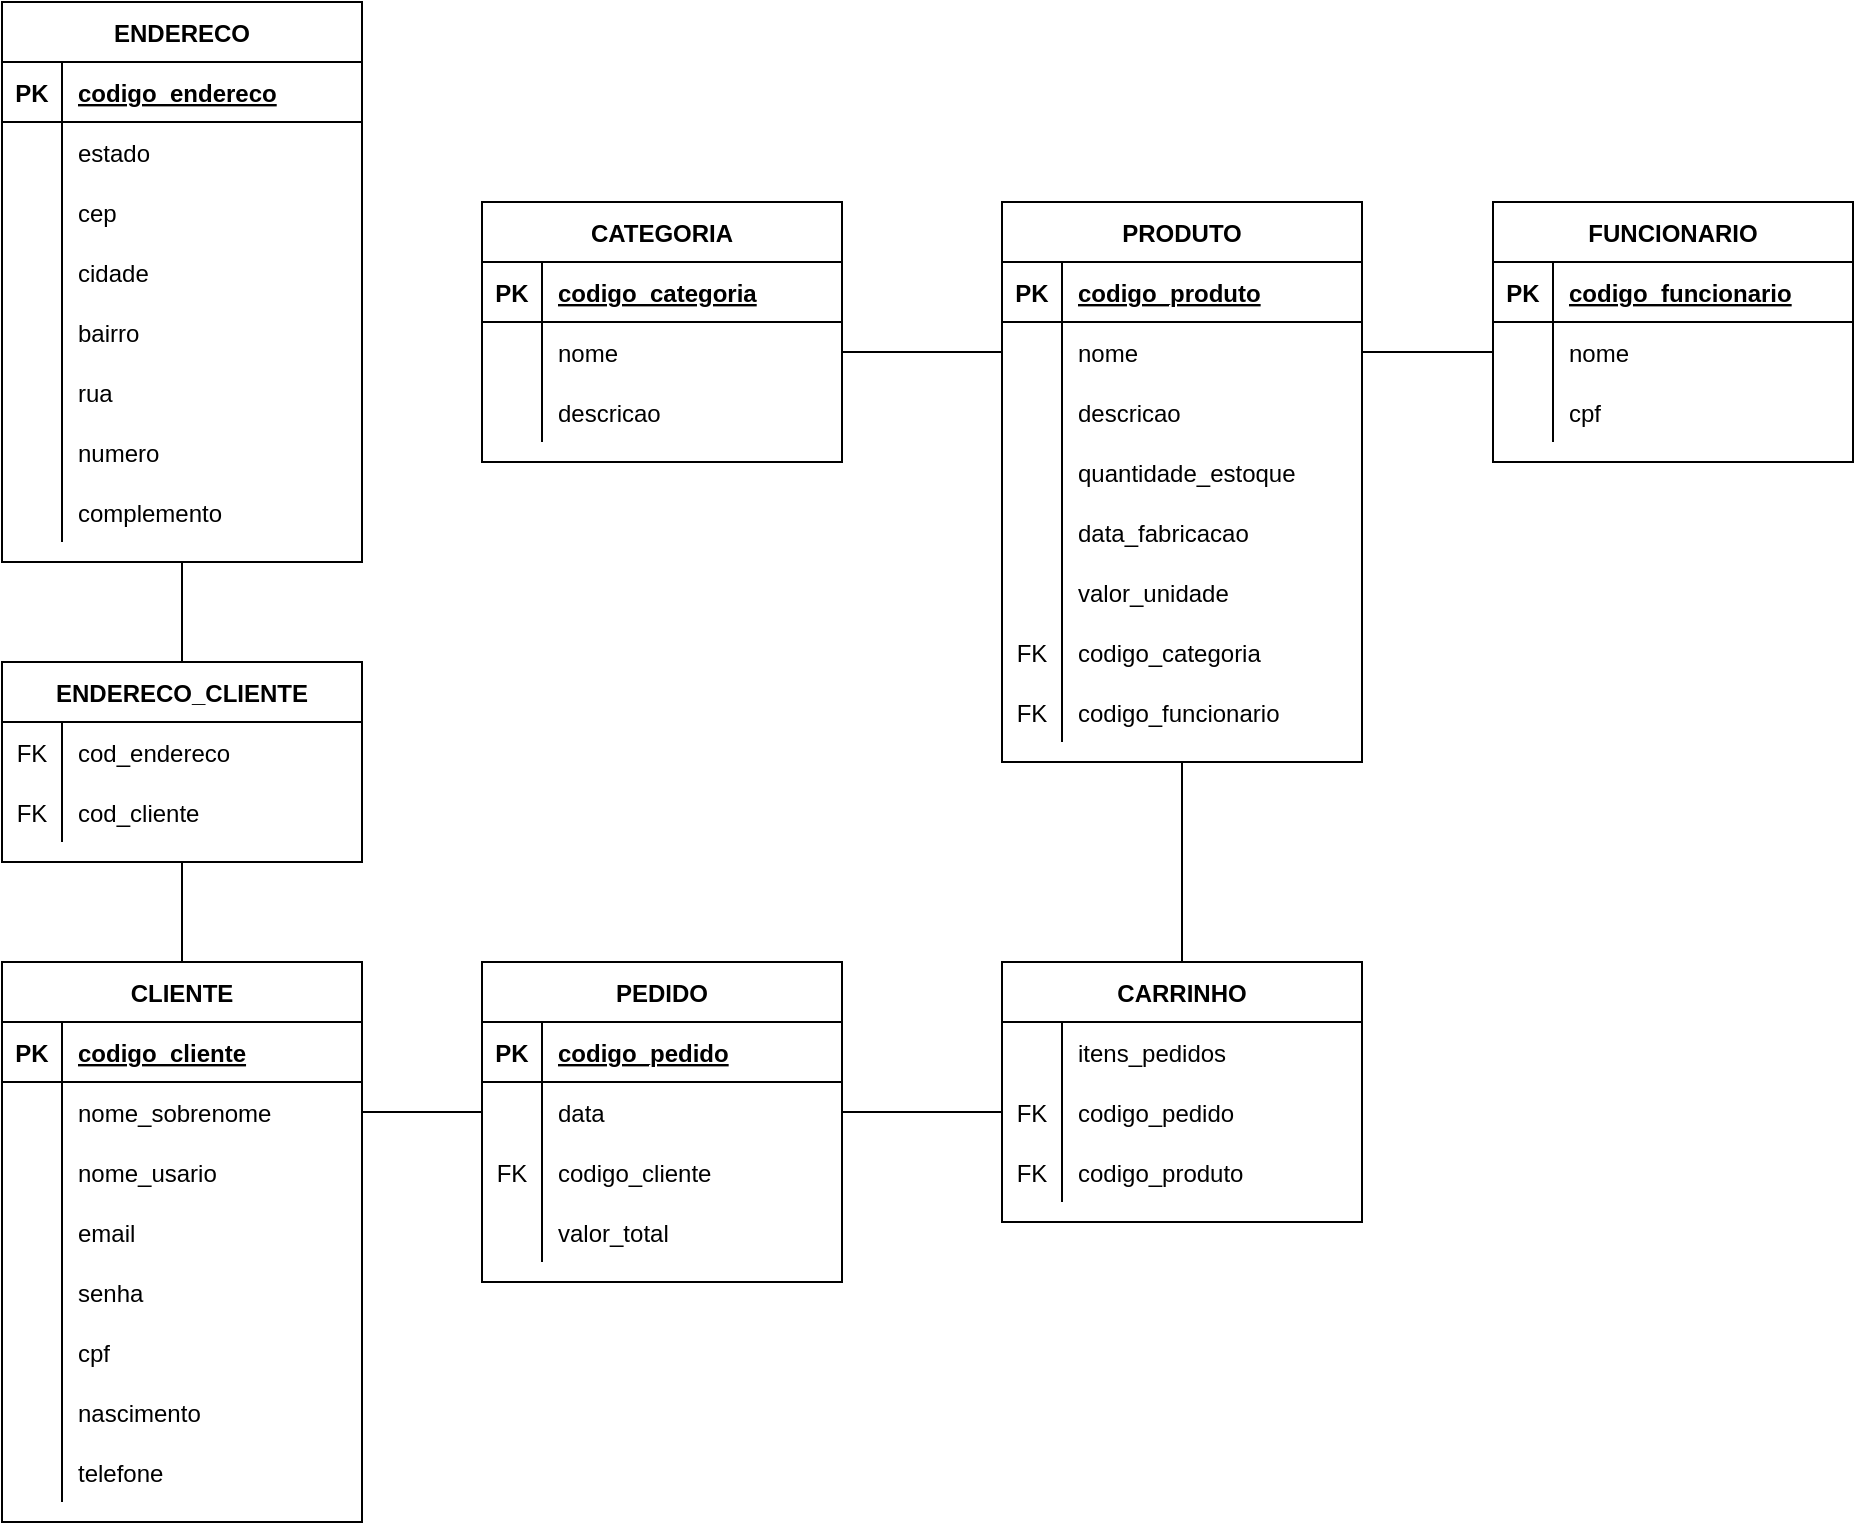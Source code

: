 <mxfile version="13.4.5" type="device"><diagram id="pdXDXyWb_6tBw1nFjPCk" name="Page-1"><mxGraphModel dx="1216" dy="647" grid="1" gridSize="10" guides="1" tooltips="1" connect="1" arrows="1" fold="1" page="1" pageScale="1" pageWidth="1169" pageHeight="827" math="0" shadow="0"><root><mxCell id="0"/><mxCell id="1" parent="0"/><mxCell id="u0mic7NnFkIWYlwhWfp3-160" style="edgeStyle=none;rounded=0;orthogonalLoop=1;jettySize=auto;html=1;exitX=1;exitY=0.5;exitDx=0;exitDy=0;entryX=0;entryY=0.5;entryDx=0;entryDy=0;endArrow=none;endFill=0;" parent="1" source="u0mic7NnFkIWYlwhWfp3-63" target="u0mic7NnFkIWYlwhWfp3-149" edge="1"><mxGeometry relative="1" as="geometry"/></mxCell><mxCell id="u0mic7NnFkIWYlwhWfp3-172" style="edgeStyle=none;rounded=0;orthogonalLoop=1;jettySize=auto;html=1;exitX=0;exitY=0.5;exitDx=0;exitDy=0;entryX=1;entryY=0.5;entryDx=0;entryDy=0;endArrow=none;endFill=0;" parent="1" source="u0mic7NnFkIWYlwhWfp3-18" target="u0mic7NnFkIWYlwhWfp3-44" edge="1"><mxGeometry relative="1" as="geometry"/></mxCell><mxCell id="u0mic7NnFkIWYlwhWfp3-186" style="edgeStyle=none;rounded=0;orthogonalLoop=1;jettySize=auto;html=1;exitX=1;exitY=0.5;exitDx=0;exitDy=0;entryX=0;entryY=0.5;entryDx=0;entryDy=0;endArrow=none;endFill=0;" parent="1" source="u0mic7NnFkIWYlwhWfp3-18" target="u0mic7NnFkIWYlwhWfp3-5" edge="1"><mxGeometry relative="1" as="geometry"/></mxCell><mxCell id="u0mic7NnFkIWYlwhWfp3-177" style="edgeStyle=none;rounded=0;orthogonalLoop=1;jettySize=auto;html=1;exitX=0.5;exitY=0;exitDx=0;exitDy=0;endArrow=none;endFill=0;entryX=0.5;entryY=1;entryDx=0;entryDy=0;" parent="1" source="u0mic7NnFkIWYlwhWfp3-59" target="-XkhY9nQic26ae6Ff87--1" edge="1"><mxGeometry relative="1" as="geometry"><mxPoint x="260" y="490" as="targetPoint"/></mxGeometry></mxCell><mxCell id="VmsHBYmy26fuKLzmlEdq-15" style="edgeStyle=orthogonalEdgeStyle;rounded=0;orthogonalLoop=1;jettySize=auto;html=1;exitX=1;exitY=0.5;exitDx=0;exitDy=0;entryX=0;entryY=0.5;entryDx=0;entryDy=0;endArrow=none;endFill=0;" parent="1" source="u0mic7NnFkIWYlwhWfp3-149" target="VmsHBYmy26fuKLzmlEdq-11" edge="1"><mxGeometry relative="1" as="geometry"><Array as="points"/></mxGeometry></mxCell><mxCell id="HXi-38fkc-qq6W-2RJ7o-1" style="edgeStyle=orthogonalEdgeStyle;rounded=0;orthogonalLoop=1;jettySize=auto;html=1;exitX=0.5;exitY=0;exitDx=0;exitDy=0;entryX=0.5;entryY=1;entryDx=0;entryDy=0;endArrow=none;endFill=0;" parent="1" source="VmsHBYmy26fuKLzmlEdq-1" target="u0mic7NnFkIWYlwhWfp3-14" edge="1"><mxGeometry relative="1" as="geometry"/></mxCell><mxCell id="-XkhY9nQic26ae6Ff87--17" style="edgeStyle=orthogonalEdgeStyle;rounded=0;orthogonalLoop=1;jettySize=auto;html=1;entryX=0.5;entryY=0;entryDx=0;entryDy=0;endArrow=none;endFill=0;" parent="1" source="u0mic7NnFkIWYlwhWfp3-95" target="-XkhY9nQic26ae6Ff87--1" edge="1"><mxGeometry relative="1" as="geometry"/></mxCell><mxCell id="u0mic7NnFkIWYlwhWfp3-95" value="ENDERECO" style="shape=table;startSize=30;container=1;collapsible=1;childLayout=tableLayout;fixedRows=1;rowLines=0;fontStyle=1;align=center;resizeLast=1;" parent="1" vertex="1"><mxGeometry x="170" y="50" width="180" height="280" as="geometry"/></mxCell><mxCell id="u0mic7NnFkIWYlwhWfp3-96" value="" style="shape=partialRectangle;collapsible=0;dropTarget=0;pointerEvents=0;fillColor=none;top=0;left=0;bottom=1;right=0;points=[[0,0.5],[1,0.5]];portConstraint=eastwest;" parent="u0mic7NnFkIWYlwhWfp3-95" vertex="1"><mxGeometry y="30" width="180" height="30" as="geometry"/></mxCell><mxCell id="u0mic7NnFkIWYlwhWfp3-97" value="PK" style="shape=partialRectangle;connectable=0;fillColor=none;top=0;left=0;bottom=0;right=0;fontStyle=1;overflow=hidden;" parent="u0mic7NnFkIWYlwhWfp3-96" vertex="1"><mxGeometry width="30" height="30" as="geometry"/></mxCell><mxCell id="u0mic7NnFkIWYlwhWfp3-98" value="codigo_endereco" style="shape=partialRectangle;connectable=0;fillColor=none;top=0;left=0;bottom=0;right=0;align=left;spacingLeft=6;fontStyle=5;overflow=hidden;" parent="u0mic7NnFkIWYlwhWfp3-96" vertex="1"><mxGeometry x="30" width="150" height="30" as="geometry"/></mxCell><mxCell id="u0mic7NnFkIWYlwhWfp3-99" value="" style="shape=partialRectangle;collapsible=0;dropTarget=0;pointerEvents=0;fillColor=none;top=0;left=0;bottom=0;right=0;points=[[0,0.5],[1,0.5]];portConstraint=eastwest;" parent="u0mic7NnFkIWYlwhWfp3-95" vertex="1"><mxGeometry y="60" width="180" height="30" as="geometry"/></mxCell><mxCell id="u0mic7NnFkIWYlwhWfp3-100" value="" style="shape=partialRectangle;connectable=0;fillColor=none;top=0;left=0;bottom=0;right=0;editable=1;overflow=hidden;" parent="u0mic7NnFkIWYlwhWfp3-99" vertex="1"><mxGeometry width="30" height="30" as="geometry"/></mxCell><mxCell id="u0mic7NnFkIWYlwhWfp3-101" value="estado" style="shape=partialRectangle;connectable=0;fillColor=none;top=0;left=0;bottom=0;right=0;align=left;spacingLeft=6;overflow=hidden;" parent="u0mic7NnFkIWYlwhWfp3-99" vertex="1"><mxGeometry x="30" width="150" height="30" as="geometry"/></mxCell><mxCell id="u0mic7NnFkIWYlwhWfp3-113" value="" style="shape=partialRectangle;collapsible=0;dropTarget=0;pointerEvents=0;fillColor=none;top=0;left=0;bottom=0;right=0;points=[[0,0.5],[1,0.5]];portConstraint=eastwest;" parent="u0mic7NnFkIWYlwhWfp3-95" vertex="1"><mxGeometry y="90" width="180" height="30" as="geometry"/></mxCell><mxCell id="u0mic7NnFkIWYlwhWfp3-114" value="" style="shape=partialRectangle;connectable=0;fillColor=none;top=0;left=0;bottom=0;right=0;editable=1;overflow=hidden;" parent="u0mic7NnFkIWYlwhWfp3-113" vertex="1"><mxGeometry width="30" height="30" as="geometry"/></mxCell><mxCell id="u0mic7NnFkIWYlwhWfp3-115" value="cep" style="shape=partialRectangle;connectable=0;fillColor=none;top=0;left=0;bottom=0;right=0;align=left;spacingLeft=6;overflow=hidden;" parent="u0mic7NnFkIWYlwhWfp3-113" vertex="1"><mxGeometry x="30" width="150" height="30" as="geometry"/></mxCell><mxCell id="u0mic7NnFkIWYlwhWfp3-102" value="" style="shape=partialRectangle;collapsible=0;dropTarget=0;pointerEvents=0;fillColor=none;top=0;left=0;bottom=0;right=0;points=[[0,0.5],[1,0.5]];portConstraint=eastwest;" parent="u0mic7NnFkIWYlwhWfp3-95" vertex="1"><mxGeometry y="120" width="180" height="30" as="geometry"/></mxCell><mxCell id="u0mic7NnFkIWYlwhWfp3-103" value="" style="shape=partialRectangle;connectable=0;fillColor=none;top=0;left=0;bottom=0;right=0;editable=1;overflow=hidden;" parent="u0mic7NnFkIWYlwhWfp3-102" vertex="1"><mxGeometry width="30" height="30" as="geometry"/></mxCell><mxCell id="u0mic7NnFkIWYlwhWfp3-104" value="cidade" style="shape=partialRectangle;connectable=0;fillColor=none;top=0;left=0;bottom=0;right=0;align=left;spacingLeft=6;overflow=hidden;" parent="u0mic7NnFkIWYlwhWfp3-102" vertex="1"><mxGeometry x="30" width="150" height="30" as="geometry"/></mxCell><mxCell id="u0mic7NnFkIWYlwhWfp3-105" value="" style="shape=partialRectangle;collapsible=0;dropTarget=0;pointerEvents=0;fillColor=none;top=0;left=0;bottom=0;right=0;points=[[0,0.5],[1,0.5]];portConstraint=eastwest;" parent="u0mic7NnFkIWYlwhWfp3-95" vertex="1"><mxGeometry y="150" width="180" height="30" as="geometry"/></mxCell><mxCell id="u0mic7NnFkIWYlwhWfp3-106" value="" style="shape=partialRectangle;connectable=0;fillColor=none;top=0;left=0;bottom=0;right=0;editable=1;overflow=hidden;" parent="u0mic7NnFkIWYlwhWfp3-105" vertex="1"><mxGeometry width="30" height="30" as="geometry"/></mxCell><mxCell id="u0mic7NnFkIWYlwhWfp3-107" value="bairro" style="shape=partialRectangle;connectable=0;fillColor=none;top=0;left=0;bottom=0;right=0;align=left;spacingLeft=6;overflow=hidden;" parent="u0mic7NnFkIWYlwhWfp3-105" vertex="1"><mxGeometry x="30" width="150" height="30" as="geometry"/></mxCell><mxCell id="u0mic7NnFkIWYlwhWfp3-121" value="" style="shape=partialRectangle;collapsible=0;dropTarget=0;pointerEvents=0;fillColor=none;top=0;left=0;bottom=0;right=0;points=[[0,0.5],[1,0.5]];portConstraint=eastwest;" parent="u0mic7NnFkIWYlwhWfp3-95" vertex="1"><mxGeometry y="180" width="180" height="30" as="geometry"/></mxCell><mxCell id="u0mic7NnFkIWYlwhWfp3-122" value="" style="shape=partialRectangle;connectable=0;fillColor=none;top=0;left=0;bottom=0;right=0;editable=1;overflow=hidden;" parent="u0mic7NnFkIWYlwhWfp3-121" vertex="1"><mxGeometry width="30" height="30" as="geometry"/></mxCell><mxCell id="u0mic7NnFkIWYlwhWfp3-123" value="rua" style="shape=partialRectangle;connectable=0;fillColor=none;top=0;left=0;bottom=0;right=0;align=left;spacingLeft=6;overflow=hidden;" parent="u0mic7NnFkIWYlwhWfp3-121" vertex="1"><mxGeometry x="30" width="150" height="30" as="geometry"/></mxCell><mxCell id="u0mic7NnFkIWYlwhWfp3-117" value="" style="shape=partialRectangle;collapsible=0;dropTarget=0;pointerEvents=0;fillColor=none;top=0;left=0;bottom=0;right=0;points=[[0,0.5],[1,0.5]];portConstraint=eastwest;" parent="u0mic7NnFkIWYlwhWfp3-95" vertex="1"><mxGeometry y="210" width="180" height="30" as="geometry"/></mxCell><mxCell id="u0mic7NnFkIWYlwhWfp3-118" value="" style="shape=partialRectangle;connectable=0;fillColor=none;top=0;left=0;bottom=0;right=0;editable=1;overflow=hidden;" parent="u0mic7NnFkIWYlwhWfp3-117" vertex="1"><mxGeometry width="30" height="30" as="geometry"/></mxCell><mxCell id="u0mic7NnFkIWYlwhWfp3-119" value="numero" style="shape=partialRectangle;connectable=0;fillColor=none;top=0;left=0;bottom=0;right=0;align=left;spacingLeft=6;overflow=hidden;" parent="u0mic7NnFkIWYlwhWfp3-117" vertex="1"><mxGeometry x="30" width="150" height="30" as="geometry"/></mxCell><mxCell id="u0mic7NnFkIWYlwhWfp3-109" value="" style="shape=partialRectangle;collapsible=0;dropTarget=0;pointerEvents=0;fillColor=none;top=0;left=0;bottom=0;right=0;points=[[0,0.5],[1,0.5]];portConstraint=eastwest;" parent="u0mic7NnFkIWYlwhWfp3-95" vertex="1"><mxGeometry y="240" width="180" height="30" as="geometry"/></mxCell><mxCell id="u0mic7NnFkIWYlwhWfp3-110" value="" style="shape=partialRectangle;connectable=0;fillColor=none;top=0;left=0;bottom=0;right=0;editable=1;overflow=hidden;" parent="u0mic7NnFkIWYlwhWfp3-109" vertex="1"><mxGeometry width="30" height="30" as="geometry"/></mxCell><mxCell id="u0mic7NnFkIWYlwhWfp3-111" value="complemento" style="shape=partialRectangle;connectable=0;fillColor=none;top=0;left=0;bottom=0;right=0;align=left;spacingLeft=6;overflow=hidden;" parent="u0mic7NnFkIWYlwhWfp3-109" vertex="1"><mxGeometry x="30" width="150" height="30" as="geometry"/></mxCell><mxCell id="u0mic7NnFkIWYlwhWfp3-59" value="CLIENTE" style="shape=table;startSize=30;container=1;collapsible=1;childLayout=tableLayout;fixedRows=1;rowLines=0;fontStyle=1;align=center;resizeLast=1;" parent="1" vertex="1"><mxGeometry x="170" y="530" width="180" height="280" as="geometry"/></mxCell><mxCell id="u0mic7NnFkIWYlwhWfp3-60" value="" style="shape=partialRectangle;collapsible=0;dropTarget=0;pointerEvents=0;fillColor=none;top=0;left=0;bottom=1;right=0;points=[[0,0.5],[1,0.5]];portConstraint=eastwest;" parent="u0mic7NnFkIWYlwhWfp3-59" vertex="1"><mxGeometry y="30" width="180" height="30" as="geometry"/></mxCell><mxCell id="u0mic7NnFkIWYlwhWfp3-61" value="PK" style="shape=partialRectangle;connectable=0;fillColor=none;top=0;left=0;bottom=0;right=0;fontStyle=1;overflow=hidden;" parent="u0mic7NnFkIWYlwhWfp3-60" vertex="1"><mxGeometry width="30" height="30" as="geometry"/></mxCell><mxCell id="u0mic7NnFkIWYlwhWfp3-62" value="codigo_cliente" style="shape=partialRectangle;connectable=0;fillColor=none;top=0;left=0;bottom=0;right=0;align=left;spacingLeft=6;fontStyle=5;overflow=hidden;" parent="u0mic7NnFkIWYlwhWfp3-60" vertex="1"><mxGeometry x="30" width="150" height="30" as="geometry"/></mxCell><mxCell id="u0mic7NnFkIWYlwhWfp3-63" value="" style="shape=partialRectangle;collapsible=0;dropTarget=0;pointerEvents=0;fillColor=none;top=0;left=0;bottom=0;right=0;points=[[0,0.5],[1,0.5]];portConstraint=eastwest;" parent="u0mic7NnFkIWYlwhWfp3-59" vertex="1"><mxGeometry y="60" width="180" height="30" as="geometry"/></mxCell><mxCell id="u0mic7NnFkIWYlwhWfp3-64" value="" style="shape=partialRectangle;connectable=0;fillColor=none;top=0;left=0;bottom=0;right=0;editable=1;overflow=hidden;" parent="u0mic7NnFkIWYlwhWfp3-63" vertex="1"><mxGeometry width="30" height="30" as="geometry"/></mxCell><mxCell id="u0mic7NnFkIWYlwhWfp3-65" value="nome_sobrenome" style="shape=partialRectangle;connectable=0;fillColor=none;top=0;left=0;bottom=0;right=0;align=left;spacingLeft=6;overflow=hidden;" parent="u0mic7NnFkIWYlwhWfp3-63" vertex="1"><mxGeometry x="30" width="150" height="30" as="geometry"/></mxCell><mxCell id="u0mic7NnFkIWYlwhWfp3-66" value="" style="shape=partialRectangle;collapsible=0;dropTarget=0;pointerEvents=0;fillColor=none;top=0;left=0;bottom=0;right=0;points=[[0,0.5],[1,0.5]];portConstraint=eastwest;" parent="u0mic7NnFkIWYlwhWfp3-59" vertex="1"><mxGeometry y="90" width="180" height="30" as="geometry"/></mxCell><mxCell id="u0mic7NnFkIWYlwhWfp3-67" value="" style="shape=partialRectangle;connectable=0;fillColor=none;top=0;left=0;bottom=0;right=0;editable=1;overflow=hidden;" parent="u0mic7NnFkIWYlwhWfp3-66" vertex="1"><mxGeometry width="30" height="30" as="geometry"/></mxCell><mxCell id="u0mic7NnFkIWYlwhWfp3-68" value="nome_usario" style="shape=partialRectangle;connectable=0;fillColor=none;top=0;left=0;bottom=0;right=0;align=left;spacingLeft=6;overflow=hidden;" parent="u0mic7NnFkIWYlwhWfp3-66" vertex="1"><mxGeometry x="30" width="150" height="30" as="geometry"/></mxCell><mxCell id="u0mic7NnFkIWYlwhWfp3-69" value="" style="shape=partialRectangle;collapsible=0;dropTarget=0;pointerEvents=0;fillColor=none;top=0;left=0;bottom=0;right=0;points=[[0,0.5],[1,0.5]];portConstraint=eastwest;" parent="u0mic7NnFkIWYlwhWfp3-59" vertex="1"><mxGeometry y="120" width="180" height="30" as="geometry"/></mxCell><mxCell id="u0mic7NnFkIWYlwhWfp3-70" value="" style="shape=partialRectangle;connectable=0;fillColor=none;top=0;left=0;bottom=0;right=0;editable=1;overflow=hidden;" parent="u0mic7NnFkIWYlwhWfp3-69" vertex="1"><mxGeometry width="30" height="30" as="geometry"/></mxCell><mxCell id="u0mic7NnFkIWYlwhWfp3-71" value="email" style="shape=partialRectangle;connectable=0;fillColor=none;top=0;left=0;bottom=0;right=0;align=left;spacingLeft=6;overflow=hidden;" parent="u0mic7NnFkIWYlwhWfp3-69" vertex="1"><mxGeometry x="30" width="150" height="30" as="geometry"/></mxCell><mxCell id="dEAwOZTdjnJbomzO_OFk-2" value="" style="shape=partialRectangle;collapsible=0;dropTarget=0;pointerEvents=0;fillColor=none;top=0;left=0;bottom=0;right=0;points=[[0,0.5],[1,0.5]];portConstraint=eastwest;" parent="u0mic7NnFkIWYlwhWfp3-59" vertex="1"><mxGeometry y="150" width="180" height="30" as="geometry"/></mxCell><mxCell id="dEAwOZTdjnJbomzO_OFk-3" value="" style="shape=partialRectangle;connectable=0;fillColor=none;top=0;left=0;bottom=0;right=0;editable=1;overflow=hidden;" parent="dEAwOZTdjnJbomzO_OFk-2" vertex="1"><mxGeometry width="30" height="30" as="geometry"/></mxCell><mxCell id="dEAwOZTdjnJbomzO_OFk-4" value="senha" style="shape=partialRectangle;connectable=0;fillColor=none;top=0;left=0;bottom=0;right=0;align=left;spacingLeft=6;overflow=hidden;" parent="dEAwOZTdjnJbomzO_OFk-2" vertex="1"><mxGeometry x="30" width="150" height="30" as="geometry"/></mxCell><mxCell id="u0mic7NnFkIWYlwhWfp3-72" value="" style="shape=partialRectangle;collapsible=0;dropTarget=0;pointerEvents=0;fillColor=none;top=0;left=0;bottom=0;right=0;points=[[0,0.5],[1,0.5]];portConstraint=eastwest;" parent="u0mic7NnFkIWYlwhWfp3-59" vertex="1"><mxGeometry y="180" width="180" height="30" as="geometry"/></mxCell><mxCell id="u0mic7NnFkIWYlwhWfp3-73" value="" style="shape=partialRectangle;connectable=0;fillColor=none;top=0;left=0;bottom=0;right=0;editable=1;overflow=hidden;" parent="u0mic7NnFkIWYlwhWfp3-72" vertex="1"><mxGeometry width="30" height="30" as="geometry"/></mxCell><mxCell id="u0mic7NnFkIWYlwhWfp3-74" value="cpf" style="shape=partialRectangle;connectable=0;fillColor=none;top=0;left=0;bottom=0;right=0;align=left;spacingLeft=6;overflow=hidden;" parent="u0mic7NnFkIWYlwhWfp3-72" vertex="1"><mxGeometry x="30" width="150" height="30" as="geometry"/></mxCell><mxCell id="u0mic7NnFkIWYlwhWfp3-75" value="" style="shape=partialRectangle;collapsible=0;dropTarget=0;pointerEvents=0;fillColor=none;top=0;left=0;bottom=0;right=0;points=[[0,0.5],[1,0.5]];portConstraint=eastwest;" parent="u0mic7NnFkIWYlwhWfp3-59" vertex="1"><mxGeometry y="210" width="180" height="30" as="geometry"/></mxCell><mxCell id="u0mic7NnFkIWYlwhWfp3-76" value="" style="shape=partialRectangle;connectable=0;fillColor=none;top=0;left=0;bottom=0;right=0;editable=1;overflow=hidden;" parent="u0mic7NnFkIWYlwhWfp3-75" vertex="1"><mxGeometry width="30" height="30" as="geometry"/></mxCell><mxCell id="u0mic7NnFkIWYlwhWfp3-77" value="nascimento" style="shape=partialRectangle;connectable=0;fillColor=none;top=0;left=0;bottom=0;right=0;align=left;spacingLeft=6;overflow=hidden;" parent="u0mic7NnFkIWYlwhWfp3-75" vertex="1"><mxGeometry x="30" width="150" height="30" as="geometry"/></mxCell><mxCell id="u0mic7NnFkIWYlwhWfp3-137" value="" style="shape=partialRectangle;collapsible=0;dropTarget=0;pointerEvents=0;fillColor=none;top=0;left=0;bottom=0;right=0;points=[[0,0.5],[1,0.5]];portConstraint=eastwest;" parent="u0mic7NnFkIWYlwhWfp3-59" vertex="1"><mxGeometry y="240" width="180" height="30" as="geometry"/></mxCell><mxCell id="u0mic7NnFkIWYlwhWfp3-138" value="" style="shape=partialRectangle;connectable=0;fillColor=none;top=0;left=0;bottom=0;right=0;editable=1;overflow=hidden;" parent="u0mic7NnFkIWYlwhWfp3-137" vertex="1"><mxGeometry width="30" height="30" as="geometry"/></mxCell><mxCell id="u0mic7NnFkIWYlwhWfp3-139" value="telefone" style="shape=partialRectangle;connectable=0;fillColor=none;top=0;left=0;bottom=0;right=0;align=left;spacingLeft=6;overflow=hidden;" parent="u0mic7NnFkIWYlwhWfp3-137" vertex="1"><mxGeometry x="30" width="150" height="30" as="geometry"/></mxCell><mxCell id="u0mic7NnFkIWYlwhWfp3-82" value="PEDIDO" style="shape=table;startSize=30;container=1;collapsible=1;childLayout=tableLayout;fixedRows=1;rowLines=0;fontStyle=1;align=center;resizeLast=1;" parent="1" vertex="1"><mxGeometry x="410" y="530" width="180" height="160" as="geometry"/></mxCell><mxCell id="u0mic7NnFkIWYlwhWfp3-83" value="" style="shape=partialRectangle;collapsible=0;dropTarget=0;pointerEvents=0;fillColor=none;top=0;left=0;bottom=1;right=0;points=[[0,0.5],[1,0.5]];portConstraint=eastwest;" parent="u0mic7NnFkIWYlwhWfp3-82" vertex="1"><mxGeometry y="30" width="180" height="30" as="geometry"/></mxCell><mxCell id="u0mic7NnFkIWYlwhWfp3-84" value="PK" style="shape=partialRectangle;connectable=0;fillColor=none;top=0;left=0;bottom=0;right=0;fontStyle=1;overflow=hidden;" parent="u0mic7NnFkIWYlwhWfp3-83" vertex="1"><mxGeometry width="30" height="30" as="geometry"/></mxCell><mxCell id="u0mic7NnFkIWYlwhWfp3-85" value="codigo_pedido" style="shape=partialRectangle;connectable=0;fillColor=none;top=0;left=0;bottom=0;right=0;align=left;spacingLeft=6;fontStyle=5;overflow=hidden;" parent="u0mic7NnFkIWYlwhWfp3-83" vertex="1"><mxGeometry x="30" width="150" height="30" as="geometry"/></mxCell><mxCell id="u0mic7NnFkIWYlwhWfp3-149" value="" style="shape=partialRectangle;collapsible=0;dropTarget=0;pointerEvents=0;fillColor=none;top=0;left=0;bottom=0;right=0;points=[[0,0.5],[1,0.5]];portConstraint=eastwest;" parent="u0mic7NnFkIWYlwhWfp3-82" vertex="1"><mxGeometry y="60" width="180" height="30" as="geometry"/></mxCell><mxCell id="u0mic7NnFkIWYlwhWfp3-150" value="" style="shape=partialRectangle;connectable=0;fillColor=none;top=0;left=0;bottom=0;right=0;editable=1;overflow=hidden;" parent="u0mic7NnFkIWYlwhWfp3-149" vertex="1"><mxGeometry width="30" height="30" as="geometry"/></mxCell><mxCell id="u0mic7NnFkIWYlwhWfp3-151" value="data" style="shape=partialRectangle;connectable=0;fillColor=none;top=0;left=0;bottom=0;right=0;align=left;spacingLeft=6;overflow=hidden;" parent="u0mic7NnFkIWYlwhWfp3-149" vertex="1"><mxGeometry x="30" width="150" height="30" as="geometry"/></mxCell><mxCell id="u0mic7NnFkIWYlwhWfp3-167" value="" style="shape=partialRectangle;collapsible=0;dropTarget=0;pointerEvents=0;fillColor=none;top=0;left=0;bottom=0;right=0;points=[[0,0.5],[1,0.5]];portConstraint=eastwest;" parent="u0mic7NnFkIWYlwhWfp3-82" vertex="1"><mxGeometry y="90" width="180" height="30" as="geometry"/></mxCell><mxCell id="u0mic7NnFkIWYlwhWfp3-168" value="FK" style="shape=partialRectangle;connectable=0;fillColor=none;top=0;left=0;bottom=0;right=0;fontStyle=0;overflow=hidden;" parent="u0mic7NnFkIWYlwhWfp3-167" vertex="1"><mxGeometry width="30" height="30" as="geometry"/></mxCell><mxCell id="u0mic7NnFkIWYlwhWfp3-169" value="codigo_cliente" style="shape=partialRectangle;connectable=0;fillColor=none;top=0;left=0;bottom=0;right=0;align=left;spacingLeft=6;fontStyle=0;overflow=hidden;" parent="u0mic7NnFkIWYlwhWfp3-167" vertex="1"><mxGeometry x="30" width="150" height="30" as="geometry"/></mxCell><mxCell id="-XkhY9nQic26ae6Ff87--52" value="" style="shape=partialRectangle;collapsible=0;dropTarget=0;pointerEvents=0;fillColor=none;top=0;left=0;bottom=0;right=0;points=[[0,0.5],[1,0.5]];portConstraint=eastwest;" parent="u0mic7NnFkIWYlwhWfp3-82" vertex="1"><mxGeometry y="120" width="180" height="30" as="geometry"/></mxCell><mxCell id="-XkhY9nQic26ae6Ff87--53" value="" style="shape=partialRectangle;connectable=0;fillColor=none;top=0;left=0;bottom=0;right=0;editable=1;overflow=hidden;" parent="-XkhY9nQic26ae6Ff87--52" vertex="1"><mxGeometry width="30" height="30" as="geometry"/></mxCell><mxCell id="-XkhY9nQic26ae6Ff87--54" value="valor_total" style="shape=partialRectangle;connectable=0;fillColor=none;top=0;left=0;bottom=0;right=0;align=left;spacingLeft=6;overflow=hidden;" parent="-XkhY9nQic26ae6Ff87--52" vertex="1"><mxGeometry x="30" width="150" height="30" as="geometry"/></mxCell><mxCell id="-XkhY9nQic26ae6Ff87--1" value="ENDERECO_CLIENTE" style="shape=table;startSize=30;container=1;collapsible=1;childLayout=tableLayout;fixedRows=1;rowLines=0;fontStyle=1;align=center;resizeLast=1;" parent="1" vertex="1"><mxGeometry x="170" y="380" width="180" height="100" as="geometry"/></mxCell><mxCell id="-XkhY9nQic26ae6Ff87--5" value="" style="shape=partialRectangle;collapsible=0;dropTarget=0;pointerEvents=0;fillColor=none;top=0;left=0;bottom=0;right=0;points=[[0,0.5],[1,0.5]];portConstraint=eastwest;" parent="-XkhY9nQic26ae6Ff87--1" vertex="1"><mxGeometry y="30" width="180" height="30" as="geometry"/></mxCell><mxCell id="-XkhY9nQic26ae6Ff87--6" value="FK" style="shape=partialRectangle;connectable=0;fillColor=none;top=0;left=0;bottom=0;right=0;editable=1;overflow=hidden;" parent="-XkhY9nQic26ae6Ff87--5" vertex="1"><mxGeometry width="30" height="30" as="geometry"/></mxCell><mxCell id="-XkhY9nQic26ae6Ff87--7" value="cod_endereco" style="shape=partialRectangle;connectable=0;fillColor=none;top=0;left=0;bottom=0;right=0;align=left;spacingLeft=6;overflow=hidden;" parent="-XkhY9nQic26ae6Ff87--5" vertex="1"><mxGeometry x="30" width="150" height="30" as="geometry"/></mxCell><mxCell id="-XkhY9nQic26ae6Ff87--8" value="" style="shape=partialRectangle;collapsible=0;dropTarget=0;pointerEvents=0;fillColor=none;top=0;left=0;bottom=0;right=0;points=[[0,0.5],[1,0.5]];portConstraint=eastwest;" parent="-XkhY9nQic26ae6Ff87--1" vertex="1"><mxGeometry y="60" width="180" height="30" as="geometry"/></mxCell><mxCell id="-XkhY9nQic26ae6Ff87--9" value="FK" style="shape=partialRectangle;connectable=0;fillColor=none;top=0;left=0;bottom=0;right=0;editable=1;overflow=hidden;" parent="-XkhY9nQic26ae6Ff87--8" vertex="1"><mxGeometry width="30" height="30" as="geometry"/></mxCell><mxCell id="-XkhY9nQic26ae6Ff87--10" value="cod_cliente" style="shape=partialRectangle;connectable=0;fillColor=none;top=0;left=0;bottom=0;right=0;align=left;spacingLeft=6;overflow=hidden;" parent="-XkhY9nQic26ae6Ff87--8" vertex="1"><mxGeometry x="30" width="150" height="30" as="geometry"/></mxCell><mxCell id="u0mic7NnFkIWYlwhWfp3-1" value="FUNCIONARIO" style="shape=table;startSize=30;container=1;collapsible=1;childLayout=tableLayout;fixedRows=1;rowLines=0;fontStyle=1;align=center;resizeLast=1;" parent="1" vertex="1"><mxGeometry x="915.5" y="150" width="180" height="130" as="geometry"/></mxCell><mxCell id="u0mic7NnFkIWYlwhWfp3-2" value="" style="shape=partialRectangle;collapsible=0;dropTarget=0;pointerEvents=0;fillColor=none;top=0;left=0;bottom=1;right=0;points=[[0,0.5],[1,0.5]];portConstraint=eastwest;" parent="u0mic7NnFkIWYlwhWfp3-1" vertex="1"><mxGeometry y="30" width="180" height="30" as="geometry"/></mxCell><mxCell id="u0mic7NnFkIWYlwhWfp3-3" value="PK" style="shape=partialRectangle;connectable=0;fillColor=none;top=0;left=0;bottom=0;right=0;fontStyle=1;overflow=hidden;" parent="u0mic7NnFkIWYlwhWfp3-2" vertex="1"><mxGeometry width="30" height="30" as="geometry"/></mxCell><mxCell id="u0mic7NnFkIWYlwhWfp3-4" value="codigo_funcionario" style="shape=partialRectangle;connectable=0;fillColor=none;top=0;left=0;bottom=0;right=0;align=left;spacingLeft=6;fontStyle=5;overflow=hidden;" parent="u0mic7NnFkIWYlwhWfp3-2" vertex="1"><mxGeometry x="30" width="150" height="30" as="geometry"/></mxCell><mxCell id="u0mic7NnFkIWYlwhWfp3-5" value="" style="shape=partialRectangle;collapsible=0;dropTarget=0;pointerEvents=0;fillColor=none;top=0;left=0;bottom=0;right=0;points=[[0,0.5],[1,0.5]];portConstraint=eastwest;" parent="u0mic7NnFkIWYlwhWfp3-1" vertex="1"><mxGeometry y="60" width="180" height="30" as="geometry"/></mxCell><mxCell id="u0mic7NnFkIWYlwhWfp3-6" value="" style="shape=partialRectangle;connectable=0;fillColor=none;top=0;left=0;bottom=0;right=0;editable=1;overflow=hidden;" parent="u0mic7NnFkIWYlwhWfp3-5" vertex="1"><mxGeometry width="30" height="30" as="geometry"/></mxCell><mxCell id="u0mic7NnFkIWYlwhWfp3-7" value="nome" style="shape=partialRectangle;connectable=0;fillColor=none;top=0;left=0;bottom=0;right=0;align=left;spacingLeft=6;overflow=hidden;" parent="u0mic7NnFkIWYlwhWfp3-5" vertex="1"><mxGeometry x="30" width="150" height="30" as="geometry"/></mxCell><mxCell id="u0mic7NnFkIWYlwhWfp3-8" value="" style="shape=partialRectangle;collapsible=0;dropTarget=0;pointerEvents=0;fillColor=none;top=0;left=0;bottom=0;right=0;points=[[0,0.5],[1,0.5]];portConstraint=eastwest;" parent="u0mic7NnFkIWYlwhWfp3-1" vertex="1"><mxGeometry y="90" width="180" height="30" as="geometry"/></mxCell><mxCell id="u0mic7NnFkIWYlwhWfp3-9" value="" style="shape=partialRectangle;connectable=0;fillColor=none;top=0;left=0;bottom=0;right=0;editable=1;overflow=hidden;" parent="u0mic7NnFkIWYlwhWfp3-8" vertex="1"><mxGeometry width="30" height="30" as="geometry"/></mxCell><mxCell id="u0mic7NnFkIWYlwhWfp3-10" value="cpf" style="shape=partialRectangle;connectable=0;fillColor=none;top=0;left=0;bottom=0;right=0;align=left;spacingLeft=6;overflow=hidden;" parent="u0mic7NnFkIWYlwhWfp3-8" vertex="1"><mxGeometry x="30" width="150" height="30" as="geometry"/></mxCell><mxCell id="u0mic7NnFkIWYlwhWfp3-40" value="CATEGORIA" style="shape=table;startSize=30;container=1;collapsible=1;childLayout=tableLayout;fixedRows=1;rowLines=0;fontStyle=1;align=center;resizeLast=1;" parent="1" vertex="1"><mxGeometry x="410" y="150" width="180" height="130" as="geometry"/></mxCell><mxCell id="u0mic7NnFkIWYlwhWfp3-41" value="" style="shape=partialRectangle;collapsible=0;dropTarget=0;pointerEvents=0;fillColor=none;top=0;left=0;bottom=1;right=0;points=[[0,0.5],[1,0.5]];portConstraint=eastwest;" parent="u0mic7NnFkIWYlwhWfp3-40" vertex="1"><mxGeometry y="30" width="180" height="30" as="geometry"/></mxCell><mxCell id="u0mic7NnFkIWYlwhWfp3-42" value="PK" style="shape=partialRectangle;connectable=0;fillColor=none;top=0;left=0;bottom=0;right=0;fontStyle=1;overflow=hidden;" parent="u0mic7NnFkIWYlwhWfp3-41" vertex="1"><mxGeometry width="30" height="30" as="geometry"/></mxCell><mxCell id="u0mic7NnFkIWYlwhWfp3-43" value="codigo_categoria" style="shape=partialRectangle;connectable=0;fillColor=none;top=0;left=0;bottom=0;right=0;align=left;spacingLeft=6;fontStyle=5;overflow=hidden;" parent="u0mic7NnFkIWYlwhWfp3-41" vertex="1"><mxGeometry x="30" width="150" height="30" as="geometry"/></mxCell><mxCell id="u0mic7NnFkIWYlwhWfp3-44" value="" style="shape=partialRectangle;collapsible=0;dropTarget=0;pointerEvents=0;fillColor=none;top=0;left=0;bottom=0;right=0;points=[[0,0.5],[1,0.5]];portConstraint=eastwest;" parent="u0mic7NnFkIWYlwhWfp3-40" vertex="1"><mxGeometry y="60" width="180" height="30" as="geometry"/></mxCell><mxCell id="u0mic7NnFkIWYlwhWfp3-45" value="" style="shape=partialRectangle;connectable=0;fillColor=none;top=0;left=0;bottom=0;right=0;editable=1;overflow=hidden;" parent="u0mic7NnFkIWYlwhWfp3-44" vertex="1"><mxGeometry width="30" height="30" as="geometry"/></mxCell><mxCell id="u0mic7NnFkIWYlwhWfp3-46" value="nome" style="shape=partialRectangle;connectable=0;fillColor=none;top=0;left=0;bottom=0;right=0;align=left;spacingLeft=6;overflow=hidden;" parent="u0mic7NnFkIWYlwhWfp3-44" vertex="1"><mxGeometry x="30" width="150" height="30" as="geometry"/></mxCell><mxCell id="u0mic7NnFkIWYlwhWfp3-47" value="" style="shape=partialRectangle;collapsible=0;dropTarget=0;pointerEvents=0;fillColor=none;top=0;left=0;bottom=0;right=0;points=[[0,0.5],[1,0.5]];portConstraint=eastwest;" parent="u0mic7NnFkIWYlwhWfp3-40" vertex="1"><mxGeometry y="90" width="180" height="30" as="geometry"/></mxCell><mxCell id="u0mic7NnFkIWYlwhWfp3-48" value="" style="shape=partialRectangle;connectable=0;fillColor=none;top=0;left=0;bottom=0;right=0;editable=1;overflow=hidden;" parent="u0mic7NnFkIWYlwhWfp3-47" vertex="1"><mxGeometry width="30" height="30" as="geometry"/></mxCell><mxCell id="u0mic7NnFkIWYlwhWfp3-49" value="descricao" style="shape=partialRectangle;connectable=0;fillColor=none;top=0;left=0;bottom=0;right=0;align=left;spacingLeft=6;overflow=hidden;" parent="u0mic7NnFkIWYlwhWfp3-47" vertex="1"><mxGeometry x="30" width="150" height="30" as="geometry"/></mxCell><mxCell id="u0mic7NnFkIWYlwhWfp3-14" value="PRODUTO" style="shape=table;startSize=30;container=1;collapsible=1;childLayout=tableLayout;fixedRows=1;rowLines=0;fontStyle=1;align=center;resizeLast=1;" parent="1" vertex="1"><mxGeometry x="670" y="150" width="180" height="280" as="geometry"/></mxCell><mxCell id="u0mic7NnFkIWYlwhWfp3-15" value="" style="shape=partialRectangle;collapsible=0;dropTarget=0;pointerEvents=0;fillColor=none;top=0;left=0;bottom=1;right=0;points=[[0,0.5],[1,0.5]];portConstraint=eastwest;" parent="u0mic7NnFkIWYlwhWfp3-14" vertex="1"><mxGeometry y="30" width="180" height="30" as="geometry"/></mxCell><mxCell id="u0mic7NnFkIWYlwhWfp3-16" value="PK" style="shape=partialRectangle;connectable=0;fillColor=none;top=0;left=0;bottom=0;right=0;fontStyle=1;overflow=hidden;" parent="u0mic7NnFkIWYlwhWfp3-15" vertex="1"><mxGeometry width="30" height="30" as="geometry"/></mxCell><mxCell id="u0mic7NnFkIWYlwhWfp3-17" value="codigo_produto" style="shape=partialRectangle;connectable=0;fillColor=none;top=0;left=0;bottom=0;right=0;align=left;spacingLeft=6;fontStyle=5;overflow=hidden;" parent="u0mic7NnFkIWYlwhWfp3-15" vertex="1"><mxGeometry x="30" width="150" height="30" as="geometry"/></mxCell><mxCell id="u0mic7NnFkIWYlwhWfp3-18" value="" style="shape=partialRectangle;collapsible=0;dropTarget=0;pointerEvents=0;fillColor=none;top=0;left=0;bottom=0;right=0;points=[[0,0.5],[1,0.5]];portConstraint=eastwest;" parent="u0mic7NnFkIWYlwhWfp3-14" vertex="1"><mxGeometry y="60" width="180" height="30" as="geometry"/></mxCell><mxCell id="u0mic7NnFkIWYlwhWfp3-19" value="" style="shape=partialRectangle;connectable=0;fillColor=none;top=0;left=0;bottom=0;right=0;editable=1;overflow=hidden;" parent="u0mic7NnFkIWYlwhWfp3-18" vertex="1"><mxGeometry width="30" height="30" as="geometry"/></mxCell><mxCell id="u0mic7NnFkIWYlwhWfp3-20" value="nome" style="shape=partialRectangle;connectable=0;fillColor=none;top=0;left=0;bottom=0;right=0;align=left;spacingLeft=6;overflow=hidden;" parent="u0mic7NnFkIWYlwhWfp3-18" vertex="1"><mxGeometry x="30" width="150" height="30" as="geometry"/></mxCell><mxCell id="u0mic7NnFkIWYlwhWfp3-21" value="" style="shape=partialRectangle;collapsible=0;dropTarget=0;pointerEvents=0;fillColor=none;top=0;left=0;bottom=0;right=0;points=[[0,0.5],[1,0.5]];portConstraint=eastwest;" parent="u0mic7NnFkIWYlwhWfp3-14" vertex="1"><mxGeometry y="90" width="180" height="30" as="geometry"/></mxCell><mxCell id="u0mic7NnFkIWYlwhWfp3-22" value="" style="shape=partialRectangle;connectable=0;fillColor=none;top=0;left=0;bottom=0;right=0;editable=1;overflow=hidden;" parent="u0mic7NnFkIWYlwhWfp3-21" vertex="1"><mxGeometry width="30" height="30" as="geometry"/></mxCell><mxCell id="u0mic7NnFkIWYlwhWfp3-23" value="descricao" style="shape=partialRectangle;connectable=0;fillColor=none;top=0;left=0;bottom=0;right=0;align=left;spacingLeft=6;overflow=hidden;" parent="u0mic7NnFkIWYlwhWfp3-21" vertex="1"><mxGeometry x="30" width="150" height="30" as="geometry"/></mxCell><mxCell id="u0mic7NnFkIWYlwhWfp3-37" value="" style="shape=partialRectangle;collapsible=0;dropTarget=0;pointerEvents=0;fillColor=none;top=0;left=0;bottom=0;right=0;points=[[0,0.5],[1,0.5]];portConstraint=eastwest;" parent="u0mic7NnFkIWYlwhWfp3-14" vertex="1"><mxGeometry y="120" width="180" height="30" as="geometry"/></mxCell><mxCell id="u0mic7NnFkIWYlwhWfp3-38" value="" style="shape=partialRectangle;connectable=0;fillColor=none;top=0;left=0;bottom=0;right=0;editable=1;overflow=hidden;" parent="u0mic7NnFkIWYlwhWfp3-37" vertex="1"><mxGeometry width="30" height="30" as="geometry"/></mxCell><mxCell id="u0mic7NnFkIWYlwhWfp3-39" value="quantidade_estoque" style="shape=partialRectangle;connectable=0;fillColor=none;top=0;left=0;bottom=0;right=0;align=left;spacingLeft=6;overflow=hidden;" parent="u0mic7NnFkIWYlwhWfp3-37" vertex="1"><mxGeometry x="30" width="150" height="30" as="geometry"/></mxCell><mxCell id="u0mic7NnFkIWYlwhWfp3-33" value="" style="shape=partialRectangle;collapsible=0;dropTarget=0;pointerEvents=0;fillColor=none;top=0;left=0;bottom=0;right=0;points=[[0,0.5],[1,0.5]];portConstraint=eastwest;" parent="u0mic7NnFkIWYlwhWfp3-14" vertex="1"><mxGeometry y="150" width="180" height="30" as="geometry"/></mxCell><mxCell id="u0mic7NnFkIWYlwhWfp3-34" value="" style="shape=partialRectangle;connectable=0;fillColor=none;top=0;left=0;bottom=0;right=0;editable=1;overflow=hidden;" parent="u0mic7NnFkIWYlwhWfp3-33" vertex="1"><mxGeometry width="30" height="30" as="geometry"/></mxCell><mxCell id="u0mic7NnFkIWYlwhWfp3-35" value="data_fabricacao" style="shape=partialRectangle;connectable=0;fillColor=none;top=0;left=0;bottom=0;right=0;align=left;spacingLeft=6;overflow=hidden;" parent="u0mic7NnFkIWYlwhWfp3-33" vertex="1"><mxGeometry x="30" width="150" height="30" as="geometry"/></mxCell><mxCell id="u0mic7NnFkIWYlwhWfp3-29" value="" style="shape=partialRectangle;collapsible=0;dropTarget=0;pointerEvents=0;fillColor=none;top=0;left=0;bottom=0;right=0;points=[[0,0.5],[1,0.5]];portConstraint=eastwest;" parent="u0mic7NnFkIWYlwhWfp3-14" vertex="1"><mxGeometry y="180" width="180" height="30" as="geometry"/></mxCell><mxCell id="u0mic7NnFkIWYlwhWfp3-30" value="" style="shape=partialRectangle;connectable=0;fillColor=none;top=0;left=0;bottom=0;right=0;editable=1;overflow=hidden;" parent="u0mic7NnFkIWYlwhWfp3-29" vertex="1"><mxGeometry width="30" height="30" as="geometry"/></mxCell><mxCell id="u0mic7NnFkIWYlwhWfp3-31" value="valor_unidade" style="shape=partialRectangle;connectable=0;fillColor=none;top=0;left=0;bottom=0;right=0;align=left;spacingLeft=6;overflow=hidden;" parent="u0mic7NnFkIWYlwhWfp3-29" vertex="1"><mxGeometry x="30" width="150" height="30" as="geometry"/></mxCell><mxCell id="u0mic7NnFkIWYlwhWfp3-174" value="" style="shape=partialRectangle;collapsible=0;dropTarget=0;pointerEvents=0;fillColor=none;top=0;left=0;bottom=0;right=0;points=[[0,0.5],[1,0.5]];portConstraint=eastwest;" parent="u0mic7NnFkIWYlwhWfp3-14" vertex="1"><mxGeometry y="210" width="180" height="30" as="geometry"/></mxCell><mxCell id="u0mic7NnFkIWYlwhWfp3-175" value="FK" style="shape=partialRectangle;connectable=0;fillColor=none;top=0;left=0;bottom=0;right=0;fontStyle=0;overflow=hidden;" parent="u0mic7NnFkIWYlwhWfp3-174" vertex="1"><mxGeometry width="30" height="30" as="geometry"/></mxCell><mxCell id="u0mic7NnFkIWYlwhWfp3-176" value="codigo_categoria" style="shape=partialRectangle;connectable=0;fillColor=none;top=0;left=0;bottom=0;right=0;align=left;spacingLeft=6;fontStyle=0;overflow=hidden;" parent="u0mic7NnFkIWYlwhWfp3-174" vertex="1"><mxGeometry x="30" width="150" height="30" as="geometry"/></mxCell><mxCell id="u0mic7NnFkIWYlwhWfp3-188" value="" style="shape=partialRectangle;collapsible=0;dropTarget=0;pointerEvents=0;fillColor=none;top=0;left=0;bottom=0;right=0;points=[[0,0.5],[1,0.5]];portConstraint=eastwest;" parent="u0mic7NnFkIWYlwhWfp3-14" vertex="1"><mxGeometry y="240" width="180" height="30" as="geometry"/></mxCell><mxCell id="u0mic7NnFkIWYlwhWfp3-189" value="FK" style="shape=partialRectangle;connectable=0;fillColor=none;top=0;left=0;bottom=0;right=0;fontStyle=0;overflow=hidden;" parent="u0mic7NnFkIWYlwhWfp3-188" vertex="1"><mxGeometry width="30" height="30" as="geometry"/></mxCell><mxCell id="u0mic7NnFkIWYlwhWfp3-190" value="codigo_funcionario" style="shape=partialRectangle;connectable=0;fillColor=none;top=0;left=0;bottom=0;right=0;align=left;spacingLeft=6;fontStyle=0;overflow=hidden;" parent="u0mic7NnFkIWYlwhWfp3-188" vertex="1"><mxGeometry x="30" width="150" height="30" as="geometry"/></mxCell><mxCell id="VmsHBYmy26fuKLzmlEdq-1" value="CARRINHO" style="shape=table;startSize=30;container=1;collapsible=1;childLayout=tableLayout;fixedRows=1;rowLines=0;fontStyle=1;align=center;resizeLast=1;" parent="1" vertex="1"><mxGeometry x="670" y="530" width="180" height="130" as="geometry"/></mxCell><mxCell id="VmsHBYmy26fuKLzmlEdq-5" value="" style="shape=partialRectangle;collapsible=0;dropTarget=0;pointerEvents=0;fillColor=none;top=0;left=0;bottom=0;right=0;points=[[0,0.5],[1,0.5]];portConstraint=eastwest;" parent="VmsHBYmy26fuKLzmlEdq-1" vertex="1"><mxGeometry y="30" width="180" height="30" as="geometry"/></mxCell><mxCell id="VmsHBYmy26fuKLzmlEdq-6" value="" style="shape=partialRectangle;connectable=0;fillColor=none;top=0;left=0;bottom=0;right=0;editable=1;overflow=hidden;" parent="VmsHBYmy26fuKLzmlEdq-5" vertex="1"><mxGeometry width="30" height="30" as="geometry"/></mxCell><mxCell id="VmsHBYmy26fuKLzmlEdq-7" value="itens_pedidos" style="shape=partialRectangle;connectable=0;fillColor=none;top=0;left=0;bottom=0;right=0;align=left;spacingLeft=6;overflow=hidden;" parent="VmsHBYmy26fuKLzmlEdq-5" vertex="1"><mxGeometry x="30" width="150" height="30" as="geometry"/></mxCell><mxCell id="VmsHBYmy26fuKLzmlEdq-11" value="" style="shape=partialRectangle;collapsible=0;dropTarget=0;pointerEvents=0;fillColor=none;top=0;left=0;bottom=0;right=0;points=[[0,0.5],[1,0.5]];portConstraint=eastwest;" parent="VmsHBYmy26fuKLzmlEdq-1" vertex="1"><mxGeometry y="60" width="180" height="30" as="geometry"/></mxCell><mxCell id="VmsHBYmy26fuKLzmlEdq-12" value="FK" style="shape=partialRectangle;connectable=0;fillColor=none;top=0;left=0;bottom=0;right=0;editable=1;overflow=hidden;" parent="VmsHBYmy26fuKLzmlEdq-11" vertex="1"><mxGeometry width="30" height="30" as="geometry"/></mxCell><mxCell id="VmsHBYmy26fuKLzmlEdq-13" value="codigo_pedido" style="shape=partialRectangle;connectable=0;fillColor=none;top=0;left=0;bottom=0;right=0;align=left;spacingLeft=6;overflow=hidden;" parent="VmsHBYmy26fuKLzmlEdq-11" vertex="1"><mxGeometry x="30" width="150" height="30" as="geometry"/></mxCell><mxCell id="u0mic7NnFkIWYlwhWfp3-163" value="" style="shape=partialRectangle;collapsible=0;dropTarget=0;pointerEvents=0;fillColor=none;top=0;left=0;bottom=0;right=0;points=[[0,0.5],[1,0.5]];portConstraint=eastwest;" parent="VmsHBYmy26fuKLzmlEdq-1" vertex="1"><mxGeometry y="90" width="180" height="30" as="geometry"/></mxCell><mxCell id="u0mic7NnFkIWYlwhWfp3-164" value="FK" style="shape=partialRectangle;connectable=0;fillColor=none;top=0;left=0;bottom=0;right=0;fontStyle=0;overflow=hidden;" parent="u0mic7NnFkIWYlwhWfp3-163" vertex="1"><mxGeometry width="30" height="30" as="geometry"/></mxCell><mxCell id="u0mic7NnFkIWYlwhWfp3-165" value="codigo_produto" style="shape=partialRectangle;connectable=0;fillColor=none;top=0;left=0;bottom=0;right=0;align=left;spacingLeft=6;fontStyle=0;overflow=hidden;" parent="u0mic7NnFkIWYlwhWfp3-163" vertex="1"><mxGeometry x="30" width="150" height="30" as="geometry"/></mxCell></root></mxGraphModel></diagram></mxfile>